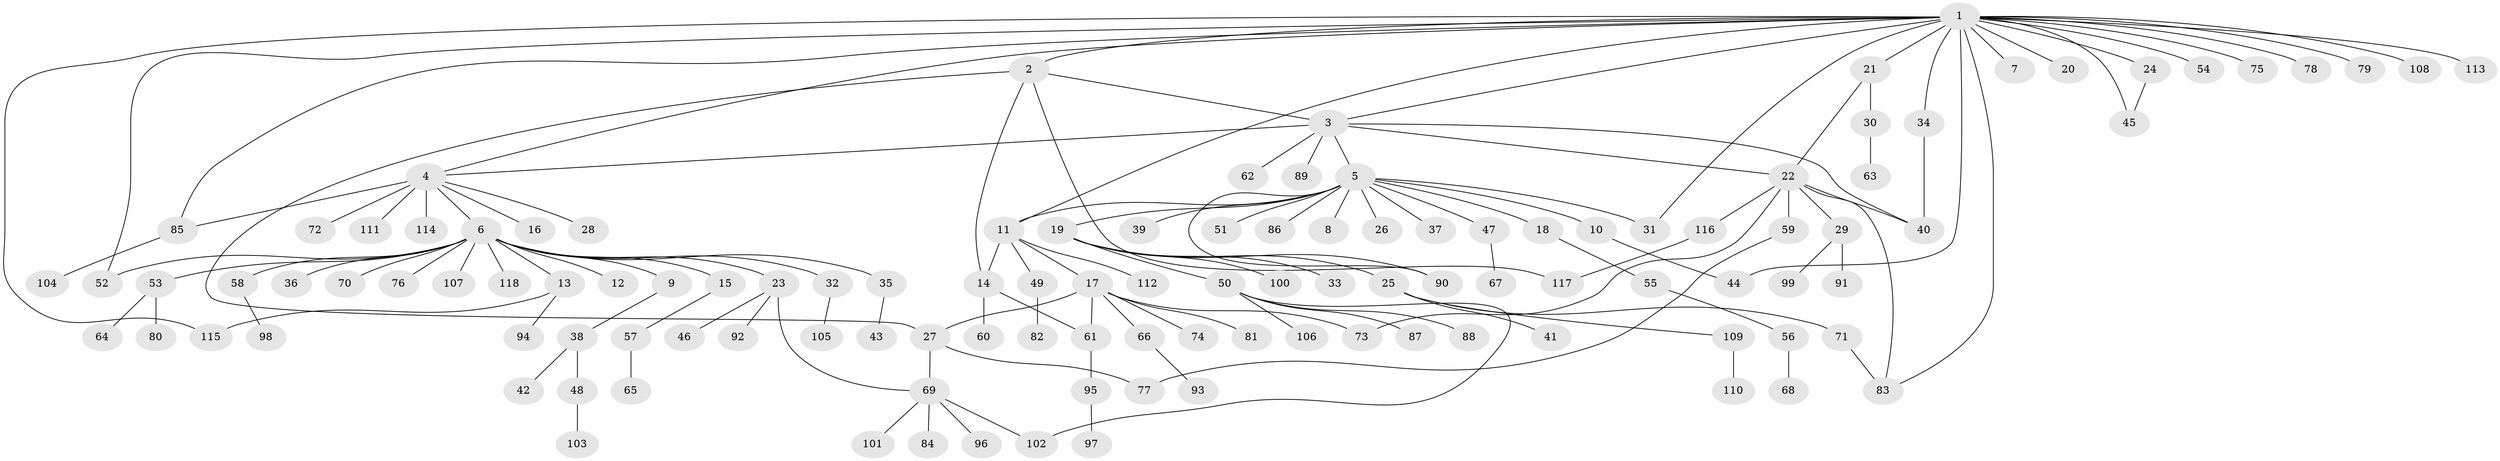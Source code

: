 // Generated by graph-tools (version 1.1) at 2025/26/03/09/25 03:26:07]
// undirected, 118 vertices, 140 edges
graph export_dot {
graph [start="1"]
  node [color=gray90,style=filled];
  1;
  2;
  3;
  4;
  5;
  6;
  7;
  8;
  9;
  10;
  11;
  12;
  13;
  14;
  15;
  16;
  17;
  18;
  19;
  20;
  21;
  22;
  23;
  24;
  25;
  26;
  27;
  28;
  29;
  30;
  31;
  32;
  33;
  34;
  35;
  36;
  37;
  38;
  39;
  40;
  41;
  42;
  43;
  44;
  45;
  46;
  47;
  48;
  49;
  50;
  51;
  52;
  53;
  54;
  55;
  56;
  57;
  58;
  59;
  60;
  61;
  62;
  63;
  64;
  65;
  66;
  67;
  68;
  69;
  70;
  71;
  72;
  73;
  74;
  75;
  76;
  77;
  78;
  79;
  80;
  81;
  82;
  83;
  84;
  85;
  86;
  87;
  88;
  89;
  90;
  91;
  92;
  93;
  94;
  95;
  96;
  97;
  98;
  99;
  100;
  101;
  102;
  103;
  104;
  105;
  106;
  107;
  108;
  109;
  110;
  111;
  112;
  113;
  114;
  115;
  116;
  117;
  118;
  1 -- 2;
  1 -- 3;
  1 -- 4;
  1 -- 7;
  1 -- 11;
  1 -- 20;
  1 -- 21;
  1 -- 24;
  1 -- 31;
  1 -- 34;
  1 -- 44;
  1 -- 45;
  1 -- 52;
  1 -- 54;
  1 -- 75;
  1 -- 78;
  1 -- 79;
  1 -- 83;
  1 -- 85;
  1 -- 108;
  1 -- 113;
  1 -- 115;
  2 -- 3;
  2 -- 14;
  2 -- 27;
  2 -- 117;
  3 -- 4;
  3 -- 5;
  3 -- 22;
  3 -- 40;
  3 -- 62;
  3 -- 89;
  4 -- 6;
  4 -- 16;
  4 -- 28;
  4 -- 72;
  4 -- 85;
  4 -- 111;
  4 -- 114;
  5 -- 8;
  5 -- 10;
  5 -- 11;
  5 -- 18;
  5 -- 19;
  5 -- 26;
  5 -- 31;
  5 -- 37;
  5 -- 39;
  5 -- 47;
  5 -- 51;
  5 -- 86;
  5 -- 90;
  6 -- 9;
  6 -- 12;
  6 -- 13;
  6 -- 15;
  6 -- 23;
  6 -- 32;
  6 -- 35;
  6 -- 36;
  6 -- 52;
  6 -- 53;
  6 -- 58;
  6 -- 70;
  6 -- 76;
  6 -- 107;
  6 -- 118;
  9 -- 38;
  10 -- 44;
  11 -- 14;
  11 -- 17;
  11 -- 49;
  11 -- 112;
  13 -- 94;
  13 -- 115;
  14 -- 60;
  14 -- 61;
  15 -- 57;
  17 -- 27;
  17 -- 61;
  17 -- 66;
  17 -- 73;
  17 -- 74;
  17 -- 81;
  18 -- 55;
  19 -- 25;
  19 -- 33;
  19 -- 50;
  19 -- 90;
  19 -- 100;
  21 -- 22;
  21 -- 30;
  22 -- 29;
  22 -- 40;
  22 -- 59;
  22 -- 73;
  22 -- 83;
  22 -- 116;
  23 -- 46;
  23 -- 69;
  23 -- 92;
  24 -- 45;
  25 -- 41;
  25 -- 71;
  25 -- 109;
  27 -- 69;
  27 -- 77;
  29 -- 91;
  29 -- 99;
  30 -- 63;
  32 -- 105;
  34 -- 40;
  35 -- 43;
  38 -- 42;
  38 -- 48;
  47 -- 67;
  48 -- 103;
  49 -- 82;
  50 -- 87;
  50 -- 88;
  50 -- 102;
  50 -- 106;
  53 -- 64;
  53 -- 80;
  55 -- 56;
  56 -- 68;
  57 -- 65;
  58 -- 98;
  59 -- 77;
  61 -- 95;
  66 -- 93;
  69 -- 84;
  69 -- 96;
  69 -- 101;
  69 -- 102;
  71 -- 83;
  85 -- 104;
  95 -- 97;
  109 -- 110;
  116 -- 117;
}
